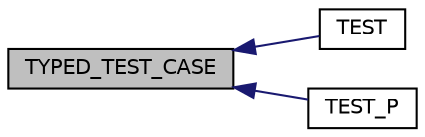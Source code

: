 digraph "TYPED_TEST_CASE"
{
  edge [fontname="Helvetica",fontsize="10",labelfontname="Helvetica",labelfontsize="10"];
  node [fontname="Helvetica",fontsize="10",shape=record];
  rankdir="LR";
  Node118 [label="TYPED_TEST_CASE",height=0.2,width=0.4,color="black", fillcolor="grey75", style="filled", fontcolor="black"];
  Node118 -> Node119 [dir="back",color="midnightblue",fontsize="10",style="solid",fontname="Helvetica"];
  Node119 [label="TEST",height=0.2,width=0.4,color="black", fillcolor="white", style="filled",URL="$de/db0/gtest__output__test___8cc.html#aca5344af5eed2eefc512c555acbe5511"];
  Node118 -> Node120 [dir="back",color="midnightblue",fontsize="10",style="solid",fontname="Helvetica"];
  Node120 [label="TEST_P",height=0.2,width=0.4,color="black", fillcolor="white", style="filled",URL="$d8/d08/gtest__xml__output__unittest___8cc.html#a45f95818a41865db8e0209f3f536fab0"];
}
